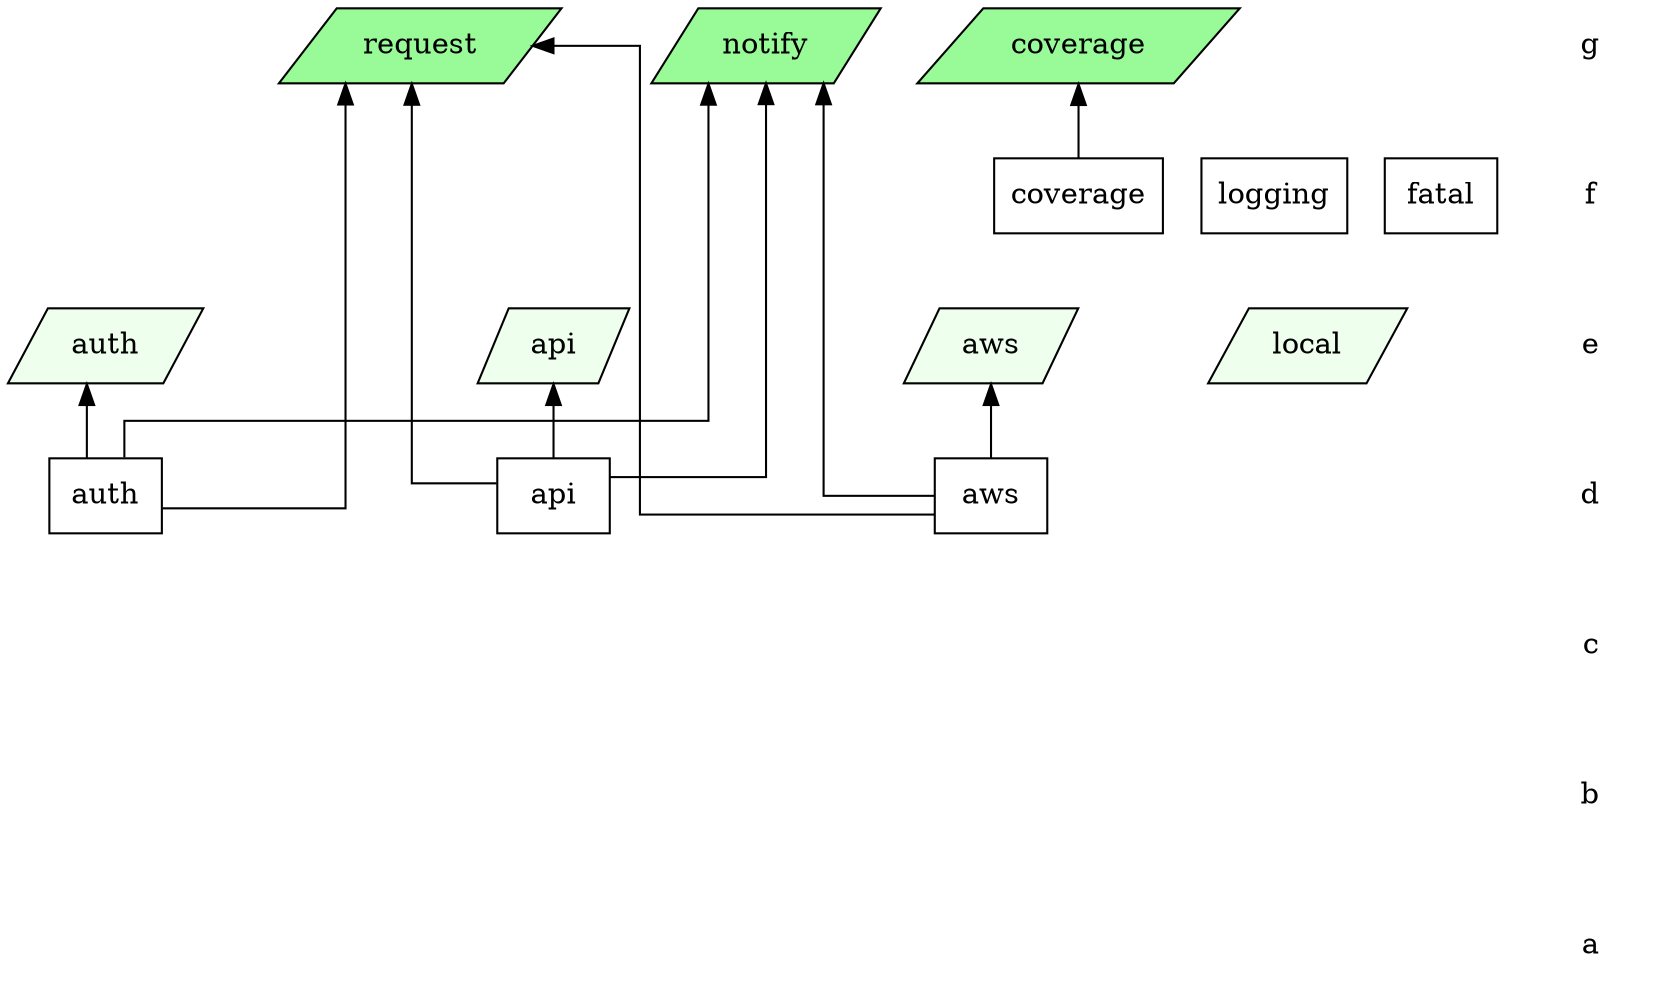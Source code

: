 digraph G {
    rankdir = BT;
    splines=ortho




   subgraph cluster_basic {
    node [shape=parallelogram weight=1 style=filled fillcolor=palegreen]
    sReq [label=request];
    sCov [label=coverage];
    sNotify [label=notify];

    node [fillcolor="#EEFFEE"]

    sAuth [label=auth];
    sApi [label=api];
    sAws [label=aws];
    sLocal [label=local];

    label="process #2";
    color=blue
   }

    node [shape=rect weight=1 fillcolor=cyan]
    mCov [label=coverage];
    mLog  [label=logging];
    mFatal [label=fatal];

   node [shape=rect weight=1 fillcolor=lightblue]

    mAuth [label=auth];
    mApi [label=api];
    mAws [label=aws];

    node [shape=rect weight=1 fillcolor=red]


    /*------*/
    mAws->{sReq,sNotify}
    mApi->{sReq,sNotify}
    mAuth->{sReq,sNotify}

    mAws->sAws   [weight = 10]
    mApi->sApi   [weight = 10]
    mAuth->sAuth [weight = 10]
    mCov->sCov
    mLog;
    mFatal



    /* the following exists for establishing rankings */
    node [color=none fillcolor=none fontcolor=black]
    a->b->c->d->e->f->g [color=none]

    {rank = same  g;  sReq,sNotify,sCov}
    {rank = same  e;  sAuth; sApi; sAws; sLocal;}

    {rank = same  f;  mCov;mLog;mFatal;}
    {rank = same  d;  }

    {rank = same  c; }

    {rank = same; b; }
    {rank = same; a;  }
}

